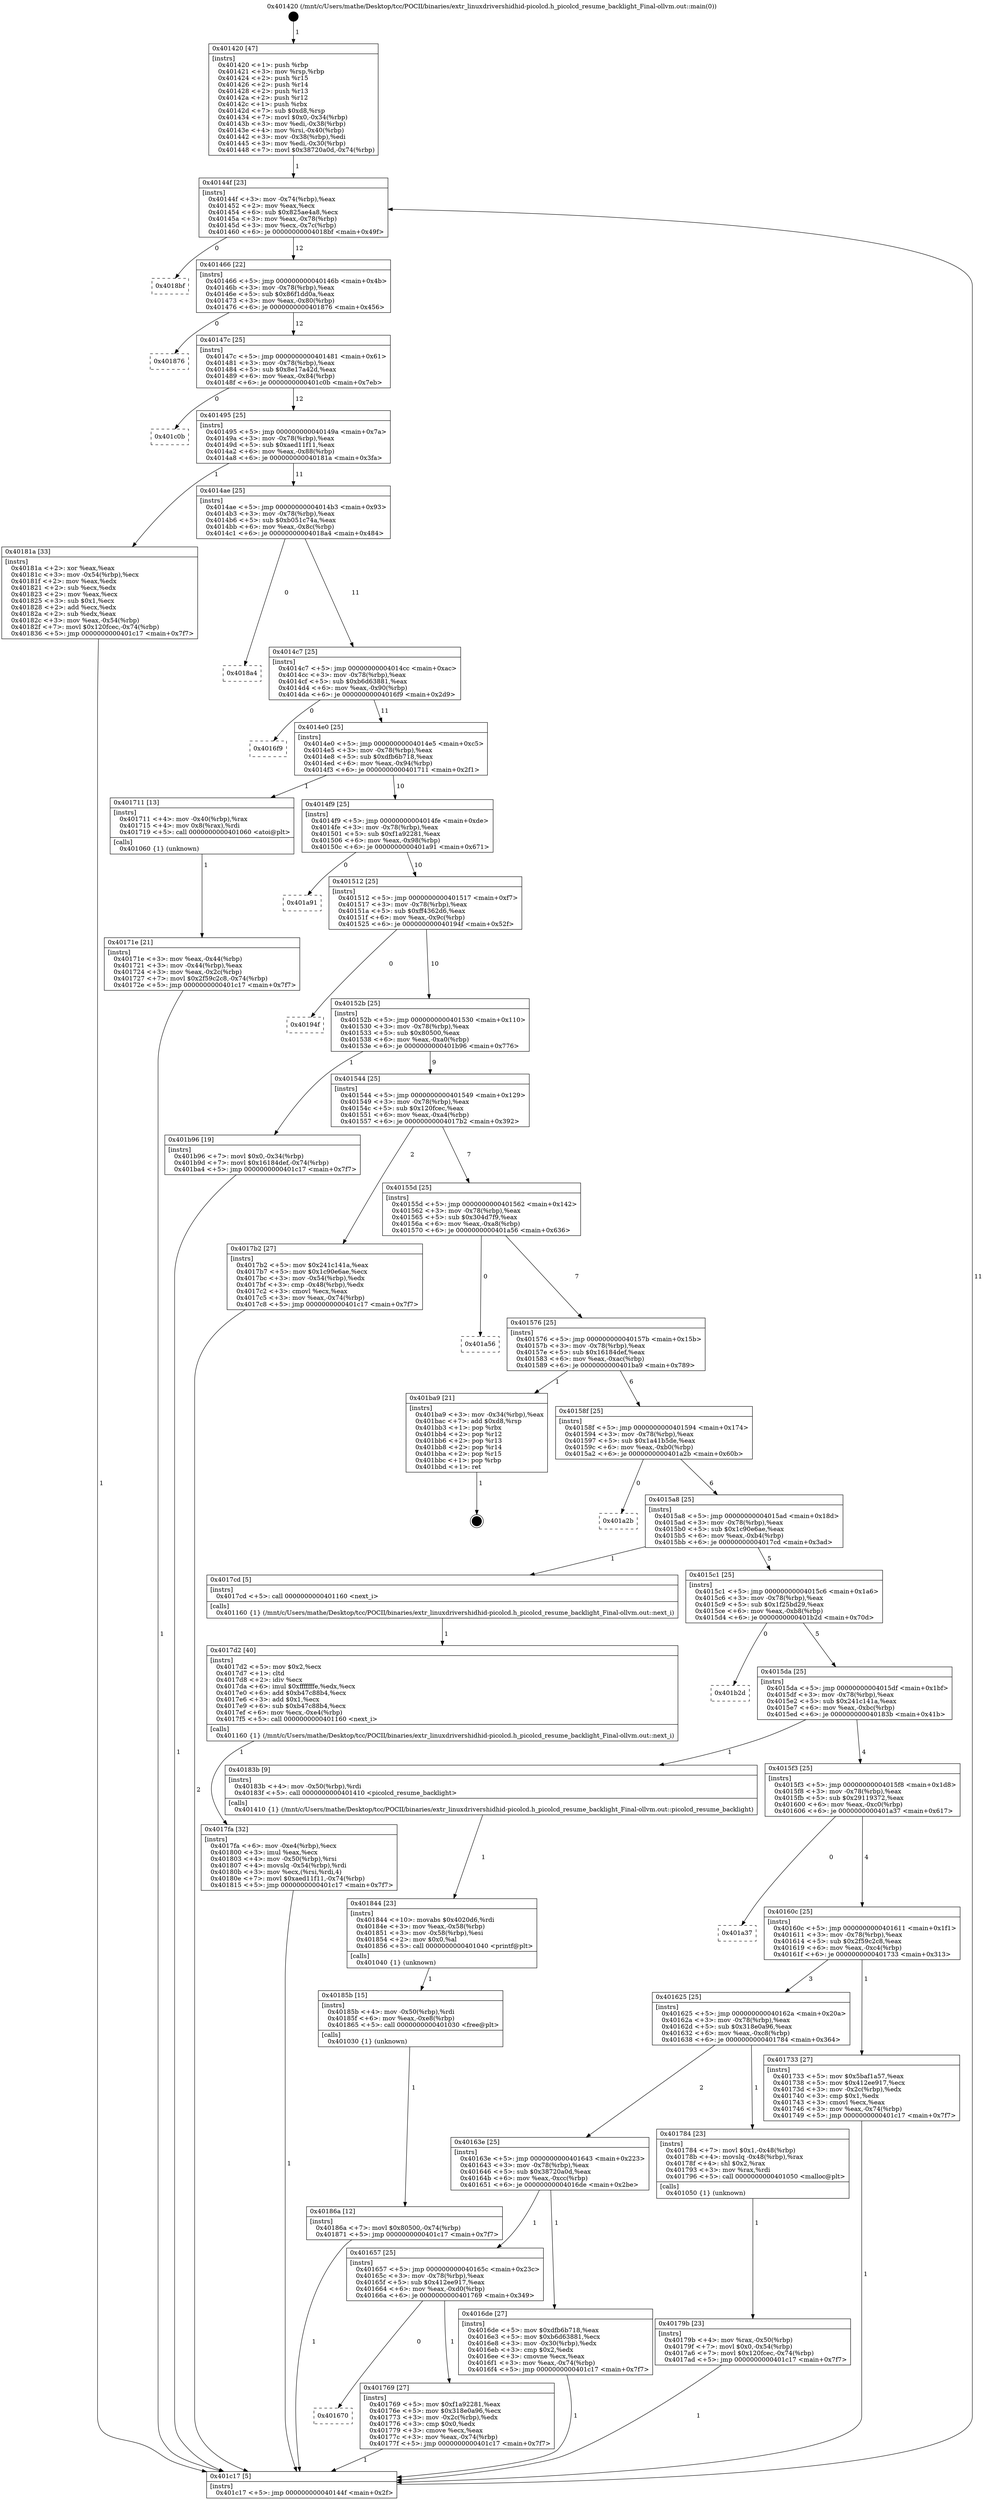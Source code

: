 digraph "0x401420" {
  label = "0x401420 (/mnt/c/Users/mathe/Desktop/tcc/POCII/binaries/extr_linuxdrivershidhid-picolcd.h_picolcd_resume_backlight_Final-ollvm.out::main(0))"
  labelloc = "t"
  node[shape=record]

  Entry [label="",width=0.3,height=0.3,shape=circle,fillcolor=black,style=filled]
  "0x40144f" [label="{
     0x40144f [23]\l
     | [instrs]\l
     &nbsp;&nbsp;0x40144f \<+3\>: mov -0x74(%rbp),%eax\l
     &nbsp;&nbsp;0x401452 \<+2\>: mov %eax,%ecx\l
     &nbsp;&nbsp;0x401454 \<+6\>: sub $0x825ae4a8,%ecx\l
     &nbsp;&nbsp;0x40145a \<+3\>: mov %eax,-0x78(%rbp)\l
     &nbsp;&nbsp;0x40145d \<+3\>: mov %ecx,-0x7c(%rbp)\l
     &nbsp;&nbsp;0x401460 \<+6\>: je 00000000004018bf \<main+0x49f\>\l
  }"]
  "0x4018bf" [label="{
     0x4018bf\l
  }", style=dashed]
  "0x401466" [label="{
     0x401466 [22]\l
     | [instrs]\l
     &nbsp;&nbsp;0x401466 \<+5\>: jmp 000000000040146b \<main+0x4b\>\l
     &nbsp;&nbsp;0x40146b \<+3\>: mov -0x78(%rbp),%eax\l
     &nbsp;&nbsp;0x40146e \<+5\>: sub $0x86f1dd0a,%eax\l
     &nbsp;&nbsp;0x401473 \<+3\>: mov %eax,-0x80(%rbp)\l
     &nbsp;&nbsp;0x401476 \<+6\>: je 0000000000401876 \<main+0x456\>\l
  }"]
  Exit [label="",width=0.3,height=0.3,shape=circle,fillcolor=black,style=filled,peripheries=2]
  "0x401876" [label="{
     0x401876\l
  }", style=dashed]
  "0x40147c" [label="{
     0x40147c [25]\l
     | [instrs]\l
     &nbsp;&nbsp;0x40147c \<+5\>: jmp 0000000000401481 \<main+0x61\>\l
     &nbsp;&nbsp;0x401481 \<+3\>: mov -0x78(%rbp),%eax\l
     &nbsp;&nbsp;0x401484 \<+5\>: sub $0x8e17a42d,%eax\l
     &nbsp;&nbsp;0x401489 \<+6\>: mov %eax,-0x84(%rbp)\l
     &nbsp;&nbsp;0x40148f \<+6\>: je 0000000000401c0b \<main+0x7eb\>\l
  }"]
  "0x40186a" [label="{
     0x40186a [12]\l
     | [instrs]\l
     &nbsp;&nbsp;0x40186a \<+7\>: movl $0x80500,-0x74(%rbp)\l
     &nbsp;&nbsp;0x401871 \<+5\>: jmp 0000000000401c17 \<main+0x7f7\>\l
  }"]
  "0x401c0b" [label="{
     0x401c0b\l
  }", style=dashed]
  "0x401495" [label="{
     0x401495 [25]\l
     | [instrs]\l
     &nbsp;&nbsp;0x401495 \<+5\>: jmp 000000000040149a \<main+0x7a\>\l
     &nbsp;&nbsp;0x40149a \<+3\>: mov -0x78(%rbp),%eax\l
     &nbsp;&nbsp;0x40149d \<+5\>: sub $0xaed11f11,%eax\l
     &nbsp;&nbsp;0x4014a2 \<+6\>: mov %eax,-0x88(%rbp)\l
     &nbsp;&nbsp;0x4014a8 \<+6\>: je 000000000040181a \<main+0x3fa\>\l
  }"]
  "0x40185b" [label="{
     0x40185b [15]\l
     | [instrs]\l
     &nbsp;&nbsp;0x40185b \<+4\>: mov -0x50(%rbp),%rdi\l
     &nbsp;&nbsp;0x40185f \<+6\>: mov %eax,-0xe8(%rbp)\l
     &nbsp;&nbsp;0x401865 \<+5\>: call 0000000000401030 \<free@plt\>\l
     | [calls]\l
     &nbsp;&nbsp;0x401030 \{1\} (unknown)\l
  }"]
  "0x40181a" [label="{
     0x40181a [33]\l
     | [instrs]\l
     &nbsp;&nbsp;0x40181a \<+2\>: xor %eax,%eax\l
     &nbsp;&nbsp;0x40181c \<+3\>: mov -0x54(%rbp),%ecx\l
     &nbsp;&nbsp;0x40181f \<+2\>: mov %eax,%edx\l
     &nbsp;&nbsp;0x401821 \<+2\>: sub %ecx,%edx\l
     &nbsp;&nbsp;0x401823 \<+2\>: mov %eax,%ecx\l
     &nbsp;&nbsp;0x401825 \<+3\>: sub $0x1,%ecx\l
     &nbsp;&nbsp;0x401828 \<+2\>: add %ecx,%edx\l
     &nbsp;&nbsp;0x40182a \<+2\>: sub %edx,%eax\l
     &nbsp;&nbsp;0x40182c \<+3\>: mov %eax,-0x54(%rbp)\l
     &nbsp;&nbsp;0x40182f \<+7\>: movl $0x120fcec,-0x74(%rbp)\l
     &nbsp;&nbsp;0x401836 \<+5\>: jmp 0000000000401c17 \<main+0x7f7\>\l
  }"]
  "0x4014ae" [label="{
     0x4014ae [25]\l
     | [instrs]\l
     &nbsp;&nbsp;0x4014ae \<+5\>: jmp 00000000004014b3 \<main+0x93\>\l
     &nbsp;&nbsp;0x4014b3 \<+3\>: mov -0x78(%rbp),%eax\l
     &nbsp;&nbsp;0x4014b6 \<+5\>: sub $0xb051c74a,%eax\l
     &nbsp;&nbsp;0x4014bb \<+6\>: mov %eax,-0x8c(%rbp)\l
     &nbsp;&nbsp;0x4014c1 \<+6\>: je 00000000004018a4 \<main+0x484\>\l
  }"]
  "0x401844" [label="{
     0x401844 [23]\l
     | [instrs]\l
     &nbsp;&nbsp;0x401844 \<+10\>: movabs $0x4020d6,%rdi\l
     &nbsp;&nbsp;0x40184e \<+3\>: mov %eax,-0x58(%rbp)\l
     &nbsp;&nbsp;0x401851 \<+3\>: mov -0x58(%rbp),%esi\l
     &nbsp;&nbsp;0x401854 \<+2\>: mov $0x0,%al\l
     &nbsp;&nbsp;0x401856 \<+5\>: call 0000000000401040 \<printf@plt\>\l
     | [calls]\l
     &nbsp;&nbsp;0x401040 \{1\} (unknown)\l
  }"]
  "0x4018a4" [label="{
     0x4018a4\l
  }", style=dashed]
  "0x4014c7" [label="{
     0x4014c7 [25]\l
     | [instrs]\l
     &nbsp;&nbsp;0x4014c7 \<+5\>: jmp 00000000004014cc \<main+0xac\>\l
     &nbsp;&nbsp;0x4014cc \<+3\>: mov -0x78(%rbp),%eax\l
     &nbsp;&nbsp;0x4014cf \<+5\>: sub $0xb6d63881,%eax\l
     &nbsp;&nbsp;0x4014d4 \<+6\>: mov %eax,-0x90(%rbp)\l
     &nbsp;&nbsp;0x4014da \<+6\>: je 00000000004016f9 \<main+0x2d9\>\l
  }"]
  "0x4017fa" [label="{
     0x4017fa [32]\l
     | [instrs]\l
     &nbsp;&nbsp;0x4017fa \<+6\>: mov -0xe4(%rbp),%ecx\l
     &nbsp;&nbsp;0x401800 \<+3\>: imul %eax,%ecx\l
     &nbsp;&nbsp;0x401803 \<+4\>: mov -0x50(%rbp),%rsi\l
     &nbsp;&nbsp;0x401807 \<+4\>: movslq -0x54(%rbp),%rdi\l
     &nbsp;&nbsp;0x40180b \<+3\>: mov %ecx,(%rsi,%rdi,4)\l
     &nbsp;&nbsp;0x40180e \<+7\>: movl $0xaed11f11,-0x74(%rbp)\l
     &nbsp;&nbsp;0x401815 \<+5\>: jmp 0000000000401c17 \<main+0x7f7\>\l
  }"]
  "0x4016f9" [label="{
     0x4016f9\l
  }", style=dashed]
  "0x4014e0" [label="{
     0x4014e0 [25]\l
     | [instrs]\l
     &nbsp;&nbsp;0x4014e0 \<+5\>: jmp 00000000004014e5 \<main+0xc5\>\l
     &nbsp;&nbsp;0x4014e5 \<+3\>: mov -0x78(%rbp),%eax\l
     &nbsp;&nbsp;0x4014e8 \<+5\>: sub $0xdfb6b718,%eax\l
     &nbsp;&nbsp;0x4014ed \<+6\>: mov %eax,-0x94(%rbp)\l
     &nbsp;&nbsp;0x4014f3 \<+6\>: je 0000000000401711 \<main+0x2f1\>\l
  }"]
  "0x4017d2" [label="{
     0x4017d2 [40]\l
     | [instrs]\l
     &nbsp;&nbsp;0x4017d2 \<+5\>: mov $0x2,%ecx\l
     &nbsp;&nbsp;0x4017d7 \<+1\>: cltd\l
     &nbsp;&nbsp;0x4017d8 \<+2\>: idiv %ecx\l
     &nbsp;&nbsp;0x4017da \<+6\>: imul $0xfffffffe,%edx,%ecx\l
     &nbsp;&nbsp;0x4017e0 \<+6\>: add $0xb47c88b4,%ecx\l
     &nbsp;&nbsp;0x4017e6 \<+3\>: add $0x1,%ecx\l
     &nbsp;&nbsp;0x4017e9 \<+6\>: sub $0xb47c88b4,%ecx\l
     &nbsp;&nbsp;0x4017ef \<+6\>: mov %ecx,-0xe4(%rbp)\l
     &nbsp;&nbsp;0x4017f5 \<+5\>: call 0000000000401160 \<next_i\>\l
     | [calls]\l
     &nbsp;&nbsp;0x401160 \{1\} (/mnt/c/Users/mathe/Desktop/tcc/POCII/binaries/extr_linuxdrivershidhid-picolcd.h_picolcd_resume_backlight_Final-ollvm.out::next_i)\l
  }"]
  "0x401711" [label="{
     0x401711 [13]\l
     | [instrs]\l
     &nbsp;&nbsp;0x401711 \<+4\>: mov -0x40(%rbp),%rax\l
     &nbsp;&nbsp;0x401715 \<+4\>: mov 0x8(%rax),%rdi\l
     &nbsp;&nbsp;0x401719 \<+5\>: call 0000000000401060 \<atoi@plt\>\l
     | [calls]\l
     &nbsp;&nbsp;0x401060 \{1\} (unknown)\l
  }"]
  "0x4014f9" [label="{
     0x4014f9 [25]\l
     | [instrs]\l
     &nbsp;&nbsp;0x4014f9 \<+5\>: jmp 00000000004014fe \<main+0xde\>\l
     &nbsp;&nbsp;0x4014fe \<+3\>: mov -0x78(%rbp),%eax\l
     &nbsp;&nbsp;0x401501 \<+5\>: sub $0xf1a92281,%eax\l
     &nbsp;&nbsp;0x401506 \<+6\>: mov %eax,-0x98(%rbp)\l
     &nbsp;&nbsp;0x40150c \<+6\>: je 0000000000401a91 \<main+0x671\>\l
  }"]
  "0x40179b" [label="{
     0x40179b [23]\l
     | [instrs]\l
     &nbsp;&nbsp;0x40179b \<+4\>: mov %rax,-0x50(%rbp)\l
     &nbsp;&nbsp;0x40179f \<+7\>: movl $0x0,-0x54(%rbp)\l
     &nbsp;&nbsp;0x4017a6 \<+7\>: movl $0x120fcec,-0x74(%rbp)\l
     &nbsp;&nbsp;0x4017ad \<+5\>: jmp 0000000000401c17 \<main+0x7f7\>\l
  }"]
  "0x401a91" [label="{
     0x401a91\l
  }", style=dashed]
  "0x401512" [label="{
     0x401512 [25]\l
     | [instrs]\l
     &nbsp;&nbsp;0x401512 \<+5\>: jmp 0000000000401517 \<main+0xf7\>\l
     &nbsp;&nbsp;0x401517 \<+3\>: mov -0x78(%rbp),%eax\l
     &nbsp;&nbsp;0x40151a \<+5\>: sub $0xff4362d6,%eax\l
     &nbsp;&nbsp;0x40151f \<+6\>: mov %eax,-0x9c(%rbp)\l
     &nbsp;&nbsp;0x401525 \<+6\>: je 000000000040194f \<main+0x52f\>\l
  }"]
  "0x401670" [label="{
     0x401670\l
  }", style=dashed]
  "0x40194f" [label="{
     0x40194f\l
  }", style=dashed]
  "0x40152b" [label="{
     0x40152b [25]\l
     | [instrs]\l
     &nbsp;&nbsp;0x40152b \<+5\>: jmp 0000000000401530 \<main+0x110\>\l
     &nbsp;&nbsp;0x401530 \<+3\>: mov -0x78(%rbp),%eax\l
     &nbsp;&nbsp;0x401533 \<+5\>: sub $0x80500,%eax\l
     &nbsp;&nbsp;0x401538 \<+6\>: mov %eax,-0xa0(%rbp)\l
     &nbsp;&nbsp;0x40153e \<+6\>: je 0000000000401b96 \<main+0x776\>\l
  }"]
  "0x401769" [label="{
     0x401769 [27]\l
     | [instrs]\l
     &nbsp;&nbsp;0x401769 \<+5\>: mov $0xf1a92281,%eax\l
     &nbsp;&nbsp;0x40176e \<+5\>: mov $0x318e0a96,%ecx\l
     &nbsp;&nbsp;0x401773 \<+3\>: mov -0x2c(%rbp),%edx\l
     &nbsp;&nbsp;0x401776 \<+3\>: cmp $0x0,%edx\l
     &nbsp;&nbsp;0x401779 \<+3\>: cmove %ecx,%eax\l
     &nbsp;&nbsp;0x40177c \<+3\>: mov %eax,-0x74(%rbp)\l
     &nbsp;&nbsp;0x40177f \<+5\>: jmp 0000000000401c17 \<main+0x7f7\>\l
  }"]
  "0x401b96" [label="{
     0x401b96 [19]\l
     | [instrs]\l
     &nbsp;&nbsp;0x401b96 \<+7\>: movl $0x0,-0x34(%rbp)\l
     &nbsp;&nbsp;0x401b9d \<+7\>: movl $0x16184def,-0x74(%rbp)\l
     &nbsp;&nbsp;0x401ba4 \<+5\>: jmp 0000000000401c17 \<main+0x7f7\>\l
  }"]
  "0x401544" [label="{
     0x401544 [25]\l
     | [instrs]\l
     &nbsp;&nbsp;0x401544 \<+5\>: jmp 0000000000401549 \<main+0x129\>\l
     &nbsp;&nbsp;0x401549 \<+3\>: mov -0x78(%rbp),%eax\l
     &nbsp;&nbsp;0x40154c \<+5\>: sub $0x120fcec,%eax\l
     &nbsp;&nbsp;0x401551 \<+6\>: mov %eax,-0xa4(%rbp)\l
     &nbsp;&nbsp;0x401557 \<+6\>: je 00000000004017b2 \<main+0x392\>\l
  }"]
  "0x40171e" [label="{
     0x40171e [21]\l
     | [instrs]\l
     &nbsp;&nbsp;0x40171e \<+3\>: mov %eax,-0x44(%rbp)\l
     &nbsp;&nbsp;0x401721 \<+3\>: mov -0x44(%rbp),%eax\l
     &nbsp;&nbsp;0x401724 \<+3\>: mov %eax,-0x2c(%rbp)\l
     &nbsp;&nbsp;0x401727 \<+7\>: movl $0x2f59c2c8,-0x74(%rbp)\l
     &nbsp;&nbsp;0x40172e \<+5\>: jmp 0000000000401c17 \<main+0x7f7\>\l
  }"]
  "0x4017b2" [label="{
     0x4017b2 [27]\l
     | [instrs]\l
     &nbsp;&nbsp;0x4017b2 \<+5\>: mov $0x241c141a,%eax\l
     &nbsp;&nbsp;0x4017b7 \<+5\>: mov $0x1c90e6ae,%ecx\l
     &nbsp;&nbsp;0x4017bc \<+3\>: mov -0x54(%rbp),%edx\l
     &nbsp;&nbsp;0x4017bf \<+3\>: cmp -0x48(%rbp),%edx\l
     &nbsp;&nbsp;0x4017c2 \<+3\>: cmovl %ecx,%eax\l
     &nbsp;&nbsp;0x4017c5 \<+3\>: mov %eax,-0x74(%rbp)\l
     &nbsp;&nbsp;0x4017c8 \<+5\>: jmp 0000000000401c17 \<main+0x7f7\>\l
  }"]
  "0x40155d" [label="{
     0x40155d [25]\l
     | [instrs]\l
     &nbsp;&nbsp;0x40155d \<+5\>: jmp 0000000000401562 \<main+0x142\>\l
     &nbsp;&nbsp;0x401562 \<+3\>: mov -0x78(%rbp),%eax\l
     &nbsp;&nbsp;0x401565 \<+5\>: sub $0x304d7f9,%eax\l
     &nbsp;&nbsp;0x40156a \<+6\>: mov %eax,-0xa8(%rbp)\l
     &nbsp;&nbsp;0x401570 \<+6\>: je 0000000000401a56 \<main+0x636\>\l
  }"]
  "0x401420" [label="{
     0x401420 [47]\l
     | [instrs]\l
     &nbsp;&nbsp;0x401420 \<+1\>: push %rbp\l
     &nbsp;&nbsp;0x401421 \<+3\>: mov %rsp,%rbp\l
     &nbsp;&nbsp;0x401424 \<+2\>: push %r15\l
     &nbsp;&nbsp;0x401426 \<+2\>: push %r14\l
     &nbsp;&nbsp;0x401428 \<+2\>: push %r13\l
     &nbsp;&nbsp;0x40142a \<+2\>: push %r12\l
     &nbsp;&nbsp;0x40142c \<+1\>: push %rbx\l
     &nbsp;&nbsp;0x40142d \<+7\>: sub $0xd8,%rsp\l
     &nbsp;&nbsp;0x401434 \<+7\>: movl $0x0,-0x34(%rbp)\l
     &nbsp;&nbsp;0x40143b \<+3\>: mov %edi,-0x38(%rbp)\l
     &nbsp;&nbsp;0x40143e \<+4\>: mov %rsi,-0x40(%rbp)\l
     &nbsp;&nbsp;0x401442 \<+3\>: mov -0x38(%rbp),%edi\l
     &nbsp;&nbsp;0x401445 \<+3\>: mov %edi,-0x30(%rbp)\l
     &nbsp;&nbsp;0x401448 \<+7\>: movl $0x38720a0d,-0x74(%rbp)\l
  }"]
  "0x401a56" [label="{
     0x401a56\l
  }", style=dashed]
  "0x401576" [label="{
     0x401576 [25]\l
     | [instrs]\l
     &nbsp;&nbsp;0x401576 \<+5\>: jmp 000000000040157b \<main+0x15b\>\l
     &nbsp;&nbsp;0x40157b \<+3\>: mov -0x78(%rbp),%eax\l
     &nbsp;&nbsp;0x40157e \<+5\>: sub $0x16184def,%eax\l
     &nbsp;&nbsp;0x401583 \<+6\>: mov %eax,-0xac(%rbp)\l
     &nbsp;&nbsp;0x401589 \<+6\>: je 0000000000401ba9 \<main+0x789\>\l
  }"]
  "0x401c17" [label="{
     0x401c17 [5]\l
     | [instrs]\l
     &nbsp;&nbsp;0x401c17 \<+5\>: jmp 000000000040144f \<main+0x2f\>\l
  }"]
  "0x401ba9" [label="{
     0x401ba9 [21]\l
     | [instrs]\l
     &nbsp;&nbsp;0x401ba9 \<+3\>: mov -0x34(%rbp),%eax\l
     &nbsp;&nbsp;0x401bac \<+7\>: add $0xd8,%rsp\l
     &nbsp;&nbsp;0x401bb3 \<+1\>: pop %rbx\l
     &nbsp;&nbsp;0x401bb4 \<+2\>: pop %r12\l
     &nbsp;&nbsp;0x401bb6 \<+2\>: pop %r13\l
     &nbsp;&nbsp;0x401bb8 \<+2\>: pop %r14\l
     &nbsp;&nbsp;0x401bba \<+2\>: pop %r15\l
     &nbsp;&nbsp;0x401bbc \<+1\>: pop %rbp\l
     &nbsp;&nbsp;0x401bbd \<+1\>: ret\l
  }"]
  "0x40158f" [label="{
     0x40158f [25]\l
     | [instrs]\l
     &nbsp;&nbsp;0x40158f \<+5\>: jmp 0000000000401594 \<main+0x174\>\l
     &nbsp;&nbsp;0x401594 \<+3\>: mov -0x78(%rbp),%eax\l
     &nbsp;&nbsp;0x401597 \<+5\>: sub $0x1a41b5de,%eax\l
     &nbsp;&nbsp;0x40159c \<+6\>: mov %eax,-0xb0(%rbp)\l
     &nbsp;&nbsp;0x4015a2 \<+6\>: je 0000000000401a2b \<main+0x60b\>\l
  }"]
  "0x401657" [label="{
     0x401657 [25]\l
     | [instrs]\l
     &nbsp;&nbsp;0x401657 \<+5\>: jmp 000000000040165c \<main+0x23c\>\l
     &nbsp;&nbsp;0x40165c \<+3\>: mov -0x78(%rbp),%eax\l
     &nbsp;&nbsp;0x40165f \<+5\>: sub $0x412ee917,%eax\l
     &nbsp;&nbsp;0x401664 \<+6\>: mov %eax,-0xd0(%rbp)\l
     &nbsp;&nbsp;0x40166a \<+6\>: je 0000000000401769 \<main+0x349\>\l
  }"]
  "0x401a2b" [label="{
     0x401a2b\l
  }", style=dashed]
  "0x4015a8" [label="{
     0x4015a8 [25]\l
     | [instrs]\l
     &nbsp;&nbsp;0x4015a8 \<+5\>: jmp 00000000004015ad \<main+0x18d\>\l
     &nbsp;&nbsp;0x4015ad \<+3\>: mov -0x78(%rbp),%eax\l
     &nbsp;&nbsp;0x4015b0 \<+5\>: sub $0x1c90e6ae,%eax\l
     &nbsp;&nbsp;0x4015b5 \<+6\>: mov %eax,-0xb4(%rbp)\l
     &nbsp;&nbsp;0x4015bb \<+6\>: je 00000000004017cd \<main+0x3ad\>\l
  }"]
  "0x4016de" [label="{
     0x4016de [27]\l
     | [instrs]\l
     &nbsp;&nbsp;0x4016de \<+5\>: mov $0xdfb6b718,%eax\l
     &nbsp;&nbsp;0x4016e3 \<+5\>: mov $0xb6d63881,%ecx\l
     &nbsp;&nbsp;0x4016e8 \<+3\>: mov -0x30(%rbp),%edx\l
     &nbsp;&nbsp;0x4016eb \<+3\>: cmp $0x2,%edx\l
     &nbsp;&nbsp;0x4016ee \<+3\>: cmovne %ecx,%eax\l
     &nbsp;&nbsp;0x4016f1 \<+3\>: mov %eax,-0x74(%rbp)\l
     &nbsp;&nbsp;0x4016f4 \<+5\>: jmp 0000000000401c17 \<main+0x7f7\>\l
  }"]
  "0x4017cd" [label="{
     0x4017cd [5]\l
     | [instrs]\l
     &nbsp;&nbsp;0x4017cd \<+5\>: call 0000000000401160 \<next_i\>\l
     | [calls]\l
     &nbsp;&nbsp;0x401160 \{1\} (/mnt/c/Users/mathe/Desktop/tcc/POCII/binaries/extr_linuxdrivershidhid-picolcd.h_picolcd_resume_backlight_Final-ollvm.out::next_i)\l
  }"]
  "0x4015c1" [label="{
     0x4015c1 [25]\l
     | [instrs]\l
     &nbsp;&nbsp;0x4015c1 \<+5\>: jmp 00000000004015c6 \<main+0x1a6\>\l
     &nbsp;&nbsp;0x4015c6 \<+3\>: mov -0x78(%rbp),%eax\l
     &nbsp;&nbsp;0x4015c9 \<+5\>: sub $0x1f25bd29,%eax\l
     &nbsp;&nbsp;0x4015ce \<+6\>: mov %eax,-0xb8(%rbp)\l
     &nbsp;&nbsp;0x4015d4 \<+6\>: je 0000000000401b2d \<main+0x70d\>\l
  }"]
  "0x40163e" [label="{
     0x40163e [25]\l
     | [instrs]\l
     &nbsp;&nbsp;0x40163e \<+5\>: jmp 0000000000401643 \<main+0x223\>\l
     &nbsp;&nbsp;0x401643 \<+3\>: mov -0x78(%rbp),%eax\l
     &nbsp;&nbsp;0x401646 \<+5\>: sub $0x38720a0d,%eax\l
     &nbsp;&nbsp;0x40164b \<+6\>: mov %eax,-0xcc(%rbp)\l
     &nbsp;&nbsp;0x401651 \<+6\>: je 00000000004016de \<main+0x2be\>\l
  }"]
  "0x401b2d" [label="{
     0x401b2d\l
  }", style=dashed]
  "0x4015da" [label="{
     0x4015da [25]\l
     | [instrs]\l
     &nbsp;&nbsp;0x4015da \<+5\>: jmp 00000000004015df \<main+0x1bf\>\l
     &nbsp;&nbsp;0x4015df \<+3\>: mov -0x78(%rbp),%eax\l
     &nbsp;&nbsp;0x4015e2 \<+5\>: sub $0x241c141a,%eax\l
     &nbsp;&nbsp;0x4015e7 \<+6\>: mov %eax,-0xbc(%rbp)\l
     &nbsp;&nbsp;0x4015ed \<+6\>: je 000000000040183b \<main+0x41b\>\l
  }"]
  "0x401784" [label="{
     0x401784 [23]\l
     | [instrs]\l
     &nbsp;&nbsp;0x401784 \<+7\>: movl $0x1,-0x48(%rbp)\l
     &nbsp;&nbsp;0x40178b \<+4\>: movslq -0x48(%rbp),%rax\l
     &nbsp;&nbsp;0x40178f \<+4\>: shl $0x2,%rax\l
     &nbsp;&nbsp;0x401793 \<+3\>: mov %rax,%rdi\l
     &nbsp;&nbsp;0x401796 \<+5\>: call 0000000000401050 \<malloc@plt\>\l
     | [calls]\l
     &nbsp;&nbsp;0x401050 \{1\} (unknown)\l
  }"]
  "0x40183b" [label="{
     0x40183b [9]\l
     | [instrs]\l
     &nbsp;&nbsp;0x40183b \<+4\>: mov -0x50(%rbp),%rdi\l
     &nbsp;&nbsp;0x40183f \<+5\>: call 0000000000401410 \<picolcd_resume_backlight\>\l
     | [calls]\l
     &nbsp;&nbsp;0x401410 \{1\} (/mnt/c/Users/mathe/Desktop/tcc/POCII/binaries/extr_linuxdrivershidhid-picolcd.h_picolcd_resume_backlight_Final-ollvm.out::picolcd_resume_backlight)\l
  }"]
  "0x4015f3" [label="{
     0x4015f3 [25]\l
     | [instrs]\l
     &nbsp;&nbsp;0x4015f3 \<+5\>: jmp 00000000004015f8 \<main+0x1d8\>\l
     &nbsp;&nbsp;0x4015f8 \<+3\>: mov -0x78(%rbp),%eax\l
     &nbsp;&nbsp;0x4015fb \<+5\>: sub $0x29119372,%eax\l
     &nbsp;&nbsp;0x401600 \<+6\>: mov %eax,-0xc0(%rbp)\l
     &nbsp;&nbsp;0x401606 \<+6\>: je 0000000000401a37 \<main+0x617\>\l
  }"]
  "0x401625" [label="{
     0x401625 [25]\l
     | [instrs]\l
     &nbsp;&nbsp;0x401625 \<+5\>: jmp 000000000040162a \<main+0x20a\>\l
     &nbsp;&nbsp;0x40162a \<+3\>: mov -0x78(%rbp),%eax\l
     &nbsp;&nbsp;0x40162d \<+5\>: sub $0x318e0a96,%eax\l
     &nbsp;&nbsp;0x401632 \<+6\>: mov %eax,-0xc8(%rbp)\l
     &nbsp;&nbsp;0x401638 \<+6\>: je 0000000000401784 \<main+0x364\>\l
  }"]
  "0x401a37" [label="{
     0x401a37\l
  }", style=dashed]
  "0x40160c" [label="{
     0x40160c [25]\l
     | [instrs]\l
     &nbsp;&nbsp;0x40160c \<+5\>: jmp 0000000000401611 \<main+0x1f1\>\l
     &nbsp;&nbsp;0x401611 \<+3\>: mov -0x78(%rbp),%eax\l
     &nbsp;&nbsp;0x401614 \<+5\>: sub $0x2f59c2c8,%eax\l
     &nbsp;&nbsp;0x401619 \<+6\>: mov %eax,-0xc4(%rbp)\l
     &nbsp;&nbsp;0x40161f \<+6\>: je 0000000000401733 \<main+0x313\>\l
  }"]
  "0x401733" [label="{
     0x401733 [27]\l
     | [instrs]\l
     &nbsp;&nbsp;0x401733 \<+5\>: mov $0x5baf1a57,%eax\l
     &nbsp;&nbsp;0x401738 \<+5\>: mov $0x412ee917,%ecx\l
     &nbsp;&nbsp;0x40173d \<+3\>: mov -0x2c(%rbp),%edx\l
     &nbsp;&nbsp;0x401740 \<+3\>: cmp $0x1,%edx\l
     &nbsp;&nbsp;0x401743 \<+3\>: cmovl %ecx,%eax\l
     &nbsp;&nbsp;0x401746 \<+3\>: mov %eax,-0x74(%rbp)\l
     &nbsp;&nbsp;0x401749 \<+5\>: jmp 0000000000401c17 \<main+0x7f7\>\l
  }"]
  Entry -> "0x401420" [label=" 1"]
  "0x40144f" -> "0x4018bf" [label=" 0"]
  "0x40144f" -> "0x401466" [label=" 12"]
  "0x401ba9" -> Exit [label=" 1"]
  "0x401466" -> "0x401876" [label=" 0"]
  "0x401466" -> "0x40147c" [label=" 12"]
  "0x401b96" -> "0x401c17" [label=" 1"]
  "0x40147c" -> "0x401c0b" [label=" 0"]
  "0x40147c" -> "0x401495" [label=" 12"]
  "0x40186a" -> "0x401c17" [label=" 1"]
  "0x401495" -> "0x40181a" [label=" 1"]
  "0x401495" -> "0x4014ae" [label=" 11"]
  "0x40185b" -> "0x40186a" [label=" 1"]
  "0x4014ae" -> "0x4018a4" [label=" 0"]
  "0x4014ae" -> "0x4014c7" [label=" 11"]
  "0x401844" -> "0x40185b" [label=" 1"]
  "0x4014c7" -> "0x4016f9" [label=" 0"]
  "0x4014c7" -> "0x4014e0" [label=" 11"]
  "0x40183b" -> "0x401844" [label=" 1"]
  "0x4014e0" -> "0x401711" [label=" 1"]
  "0x4014e0" -> "0x4014f9" [label=" 10"]
  "0x40181a" -> "0x401c17" [label=" 1"]
  "0x4014f9" -> "0x401a91" [label=" 0"]
  "0x4014f9" -> "0x401512" [label=" 10"]
  "0x4017fa" -> "0x401c17" [label=" 1"]
  "0x401512" -> "0x40194f" [label=" 0"]
  "0x401512" -> "0x40152b" [label=" 10"]
  "0x4017d2" -> "0x4017fa" [label=" 1"]
  "0x40152b" -> "0x401b96" [label=" 1"]
  "0x40152b" -> "0x401544" [label=" 9"]
  "0x4017cd" -> "0x4017d2" [label=" 1"]
  "0x401544" -> "0x4017b2" [label=" 2"]
  "0x401544" -> "0x40155d" [label=" 7"]
  "0x40179b" -> "0x401c17" [label=" 1"]
  "0x40155d" -> "0x401a56" [label=" 0"]
  "0x40155d" -> "0x401576" [label=" 7"]
  "0x401784" -> "0x40179b" [label=" 1"]
  "0x401576" -> "0x401ba9" [label=" 1"]
  "0x401576" -> "0x40158f" [label=" 6"]
  "0x401769" -> "0x401c17" [label=" 1"]
  "0x40158f" -> "0x401a2b" [label=" 0"]
  "0x40158f" -> "0x4015a8" [label=" 6"]
  "0x401657" -> "0x401670" [label=" 0"]
  "0x4015a8" -> "0x4017cd" [label=" 1"]
  "0x4015a8" -> "0x4015c1" [label=" 5"]
  "0x401657" -> "0x401769" [label=" 1"]
  "0x4015c1" -> "0x401b2d" [label=" 0"]
  "0x4015c1" -> "0x4015da" [label=" 5"]
  "0x401733" -> "0x401c17" [label=" 1"]
  "0x4015da" -> "0x40183b" [label=" 1"]
  "0x4015da" -> "0x4015f3" [label=" 4"]
  "0x40171e" -> "0x401c17" [label=" 1"]
  "0x4015f3" -> "0x401a37" [label=" 0"]
  "0x4015f3" -> "0x40160c" [label=" 4"]
  "0x401c17" -> "0x40144f" [label=" 11"]
  "0x40160c" -> "0x401733" [label=" 1"]
  "0x40160c" -> "0x401625" [label=" 3"]
  "0x401711" -> "0x40171e" [label=" 1"]
  "0x401625" -> "0x401784" [label=" 1"]
  "0x401625" -> "0x40163e" [label=" 2"]
  "0x4017b2" -> "0x401c17" [label=" 2"]
  "0x40163e" -> "0x4016de" [label=" 1"]
  "0x40163e" -> "0x401657" [label=" 1"]
  "0x4016de" -> "0x401c17" [label=" 1"]
  "0x401420" -> "0x40144f" [label=" 1"]
}
